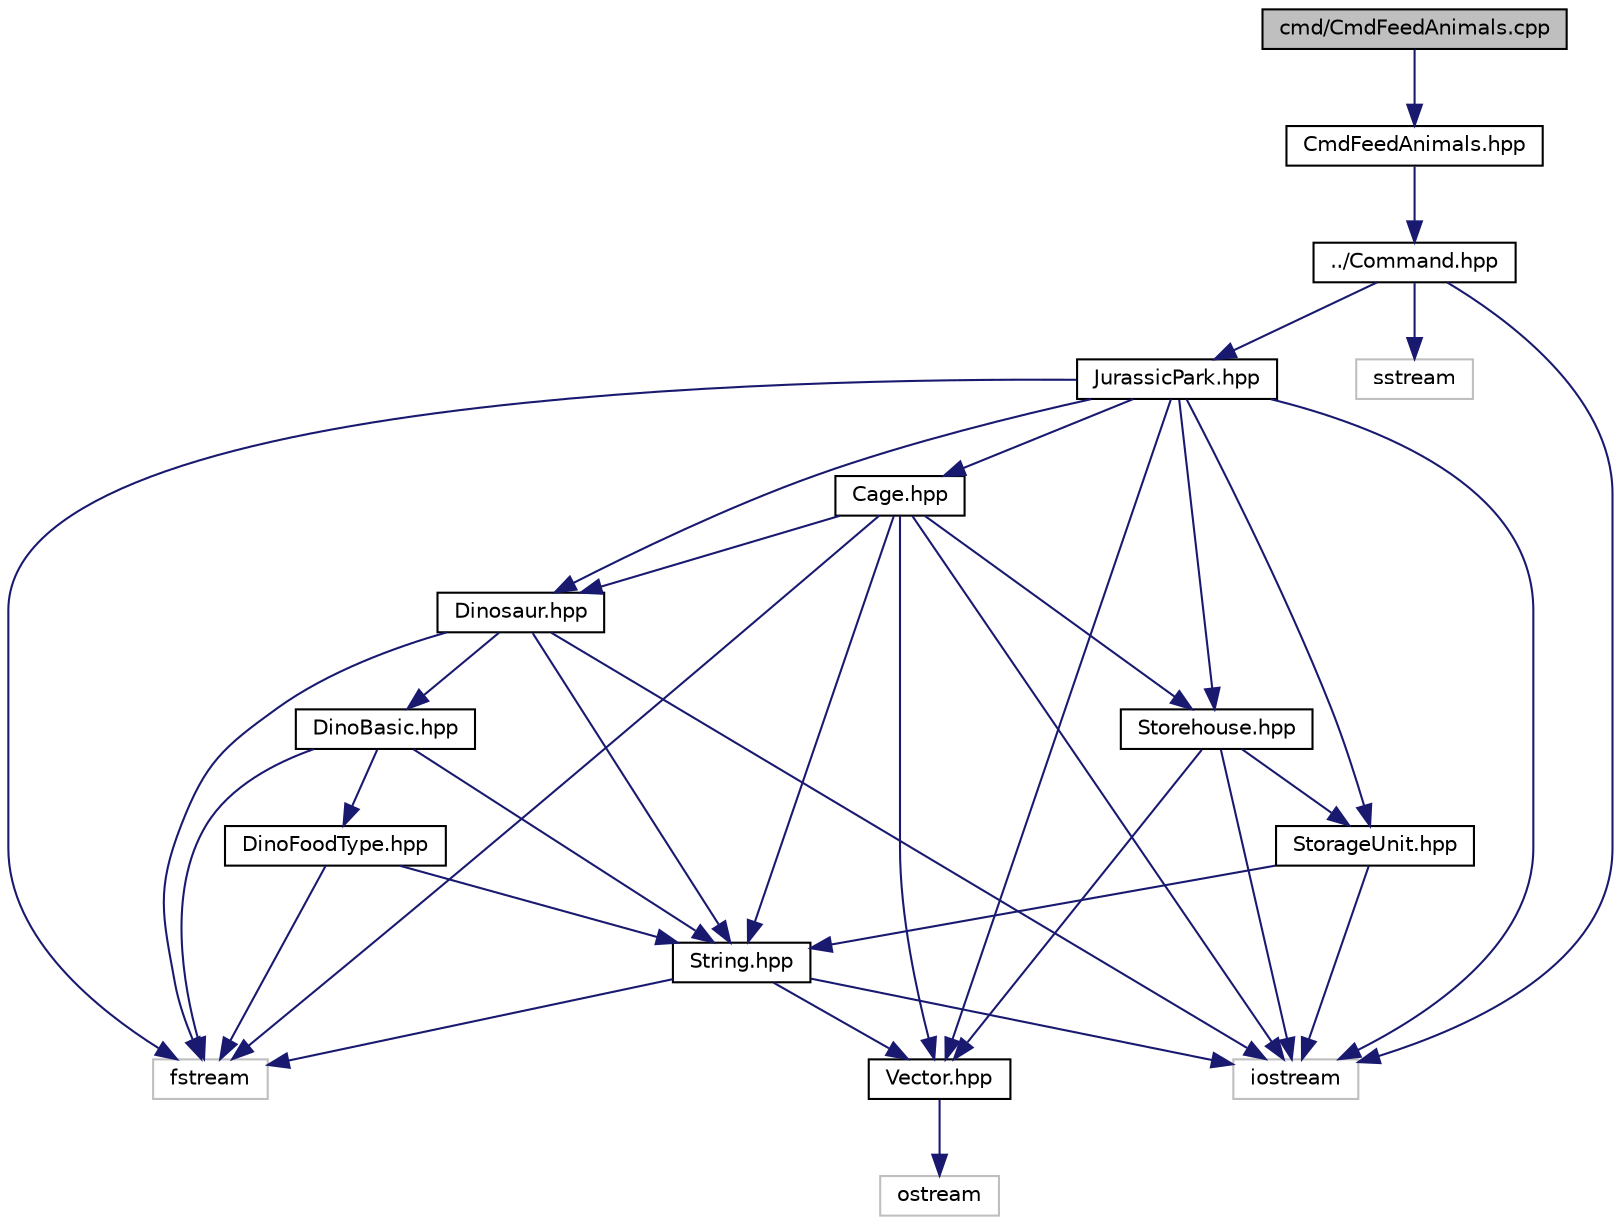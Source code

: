 digraph "cmd/CmdFeedAnimals.cpp"
{
  edge [fontname="Helvetica",fontsize="10",labelfontname="Helvetica",labelfontsize="10"];
  node [fontname="Helvetica",fontsize="10",shape=record];
  Node0 [label="cmd/CmdFeedAnimals.cpp",height=0.2,width=0.4,color="black", fillcolor="grey75", style="filled", fontcolor="black"];
  Node0 -> Node1 [color="midnightblue",fontsize="10",style="solid"];
  Node1 [label="CmdFeedAnimals.hpp",height=0.2,width=0.4,color="black", fillcolor="white", style="filled",URL="$CmdFeedAnimals_8hpp.html"];
  Node1 -> Node2 [color="midnightblue",fontsize="10",style="solid"];
  Node2 [label="../Command.hpp",height=0.2,width=0.4,color="black", fillcolor="white", style="filled",URL="$Command_8hpp.html"];
  Node2 -> Node3 [color="midnightblue",fontsize="10",style="solid"];
  Node3 [label="iostream",height=0.2,width=0.4,color="grey75", fillcolor="white", style="filled"];
  Node2 -> Node4 [color="midnightblue",fontsize="10",style="solid"];
  Node4 [label="sstream",height=0.2,width=0.4,color="grey75", fillcolor="white", style="filled"];
  Node2 -> Node5 [color="midnightblue",fontsize="10",style="solid"];
  Node5 [label="JurassicPark.hpp",height=0.2,width=0.4,color="black", fillcolor="white", style="filled",URL="$JurassicPark_8hpp.html"];
  Node5 -> Node6 [color="midnightblue",fontsize="10",style="solid"];
  Node6 [label="fstream",height=0.2,width=0.4,color="grey75", fillcolor="white", style="filled"];
  Node5 -> Node3 [color="midnightblue",fontsize="10",style="solid"];
  Node5 -> Node7 [color="midnightblue",fontsize="10",style="solid"];
  Node7 [label="Dinosaur.hpp",height=0.2,width=0.4,color="black", fillcolor="white", style="filled",URL="$Dinosaur_8hpp.html"];
  Node7 -> Node6 [color="midnightblue",fontsize="10",style="solid"];
  Node7 -> Node3 [color="midnightblue",fontsize="10",style="solid"];
  Node7 -> Node8 [color="midnightblue",fontsize="10",style="solid"];
  Node8 [label="DinoBasic.hpp",height=0.2,width=0.4,color="black", fillcolor="white", style="filled",URL="$DinoBasic_8hpp.html"];
  Node8 -> Node6 [color="midnightblue",fontsize="10",style="solid"];
  Node8 -> Node9 [color="midnightblue",fontsize="10",style="solid"];
  Node9 [label="DinoFoodType.hpp",height=0.2,width=0.4,color="black", fillcolor="white", style="filled",URL="$DinoFoodType_8hpp.html"];
  Node9 -> Node6 [color="midnightblue",fontsize="10",style="solid"];
  Node9 -> Node10 [color="midnightblue",fontsize="10",style="solid"];
  Node10 [label="String.hpp",height=0.2,width=0.4,color="black", fillcolor="white", style="filled",URL="$String_8hpp.html"];
  Node10 -> Node6 [color="midnightblue",fontsize="10",style="solid"];
  Node10 -> Node3 [color="midnightblue",fontsize="10",style="solid"];
  Node10 -> Node11 [color="midnightblue",fontsize="10",style="solid"];
  Node11 [label="Vector.hpp",height=0.2,width=0.4,color="black", fillcolor="white", style="filled",URL="$Vector_8hpp.html"];
  Node11 -> Node12 [color="midnightblue",fontsize="10",style="solid"];
  Node12 [label="ostream",height=0.2,width=0.4,color="grey75", fillcolor="white", style="filled"];
  Node8 -> Node10 [color="midnightblue",fontsize="10",style="solid"];
  Node7 -> Node10 [color="midnightblue",fontsize="10",style="solid"];
  Node5 -> Node13 [color="midnightblue",fontsize="10",style="solid"];
  Node13 [label="Cage.hpp",height=0.2,width=0.4,color="black", fillcolor="white", style="filled",URL="$Cage_8hpp.html"];
  Node13 -> Node6 [color="midnightblue",fontsize="10",style="solid"];
  Node13 -> Node3 [color="midnightblue",fontsize="10",style="solid"];
  Node13 -> Node7 [color="midnightblue",fontsize="10",style="solid"];
  Node13 -> Node10 [color="midnightblue",fontsize="10",style="solid"];
  Node13 -> Node11 [color="midnightblue",fontsize="10",style="solid"];
  Node13 -> Node14 [color="midnightblue",fontsize="10",style="solid"];
  Node14 [label="Storehouse.hpp",height=0.2,width=0.4,color="black", fillcolor="white", style="filled",URL="$Storehouse_8hpp.html"];
  Node14 -> Node3 [color="midnightblue",fontsize="10",style="solid"];
  Node14 -> Node15 [color="midnightblue",fontsize="10",style="solid"];
  Node15 [label="StorageUnit.hpp",height=0.2,width=0.4,color="black", fillcolor="white", style="filled",URL="$StorageUnit_8hpp.html"];
  Node15 -> Node3 [color="midnightblue",fontsize="10",style="solid"];
  Node15 -> Node10 [color="midnightblue",fontsize="10",style="solid"];
  Node14 -> Node11 [color="midnightblue",fontsize="10",style="solid"];
  Node5 -> Node14 [color="midnightblue",fontsize="10",style="solid"];
  Node5 -> Node15 [color="midnightblue",fontsize="10",style="solid"];
  Node5 -> Node11 [color="midnightblue",fontsize="10",style="solid"];
}
